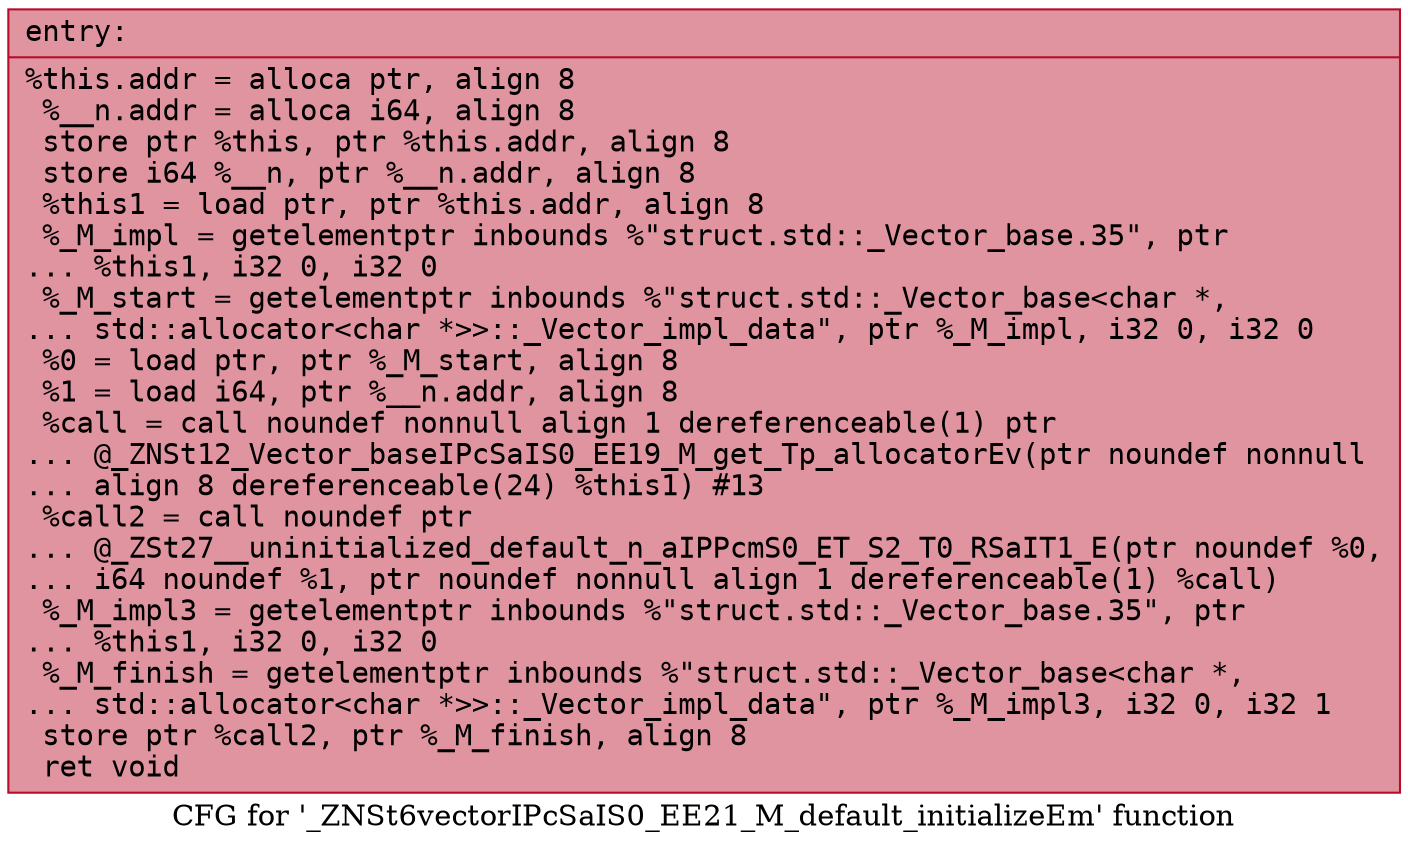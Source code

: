 digraph "CFG for '_ZNSt6vectorIPcSaIS0_EE21_M_default_initializeEm' function" {
	label="CFG for '_ZNSt6vectorIPcSaIS0_EE21_M_default_initializeEm' function";

	Node0x561f16546730 [shape=record,color="#b70d28ff", style=filled, fillcolor="#b70d2870" fontname="Courier",label="{entry:\l|  %this.addr = alloca ptr, align 8\l  %__n.addr = alloca i64, align 8\l  store ptr %this, ptr %this.addr, align 8\l  store i64 %__n, ptr %__n.addr, align 8\l  %this1 = load ptr, ptr %this.addr, align 8\l  %_M_impl = getelementptr inbounds %\"struct.std::_Vector_base.35\", ptr\l... %this1, i32 0, i32 0\l  %_M_start = getelementptr inbounds %\"struct.std::_Vector_base\<char *,\l... std::allocator\<char *\>\>::_Vector_impl_data\", ptr %_M_impl, i32 0, i32 0\l  %0 = load ptr, ptr %_M_start, align 8\l  %1 = load i64, ptr %__n.addr, align 8\l  %call = call noundef nonnull align 1 dereferenceable(1) ptr\l... @_ZNSt12_Vector_baseIPcSaIS0_EE19_M_get_Tp_allocatorEv(ptr noundef nonnull\l... align 8 dereferenceable(24) %this1) #13\l  %call2 = call noundef ptr\l... @_ZSt27__uninitialized_default_n_aIPPcmS0_ET_S2_T0_RSaIT1_E(ptr noundef %0,\l... i64 noundef %1, ptr noundef nonnull align 1 dereferenceable(1) %call)\l  %_M_impl3 = getelementptr inbounds %\"struct.std::_Vector_base.35\", ptr\l... %this1, i32 0, i32 0\l  %_M_finish = getelementptr inbounds %\"struct.std::_Vector_base\<char *,\l... std::allocator\<char *\>\>::_Vector_impl_data\", ptr %_M_impl3, i32 0, i32 1\l  store ptr %call2, ptr %_M_finish, align 8\l  ret void\l}"];
}
